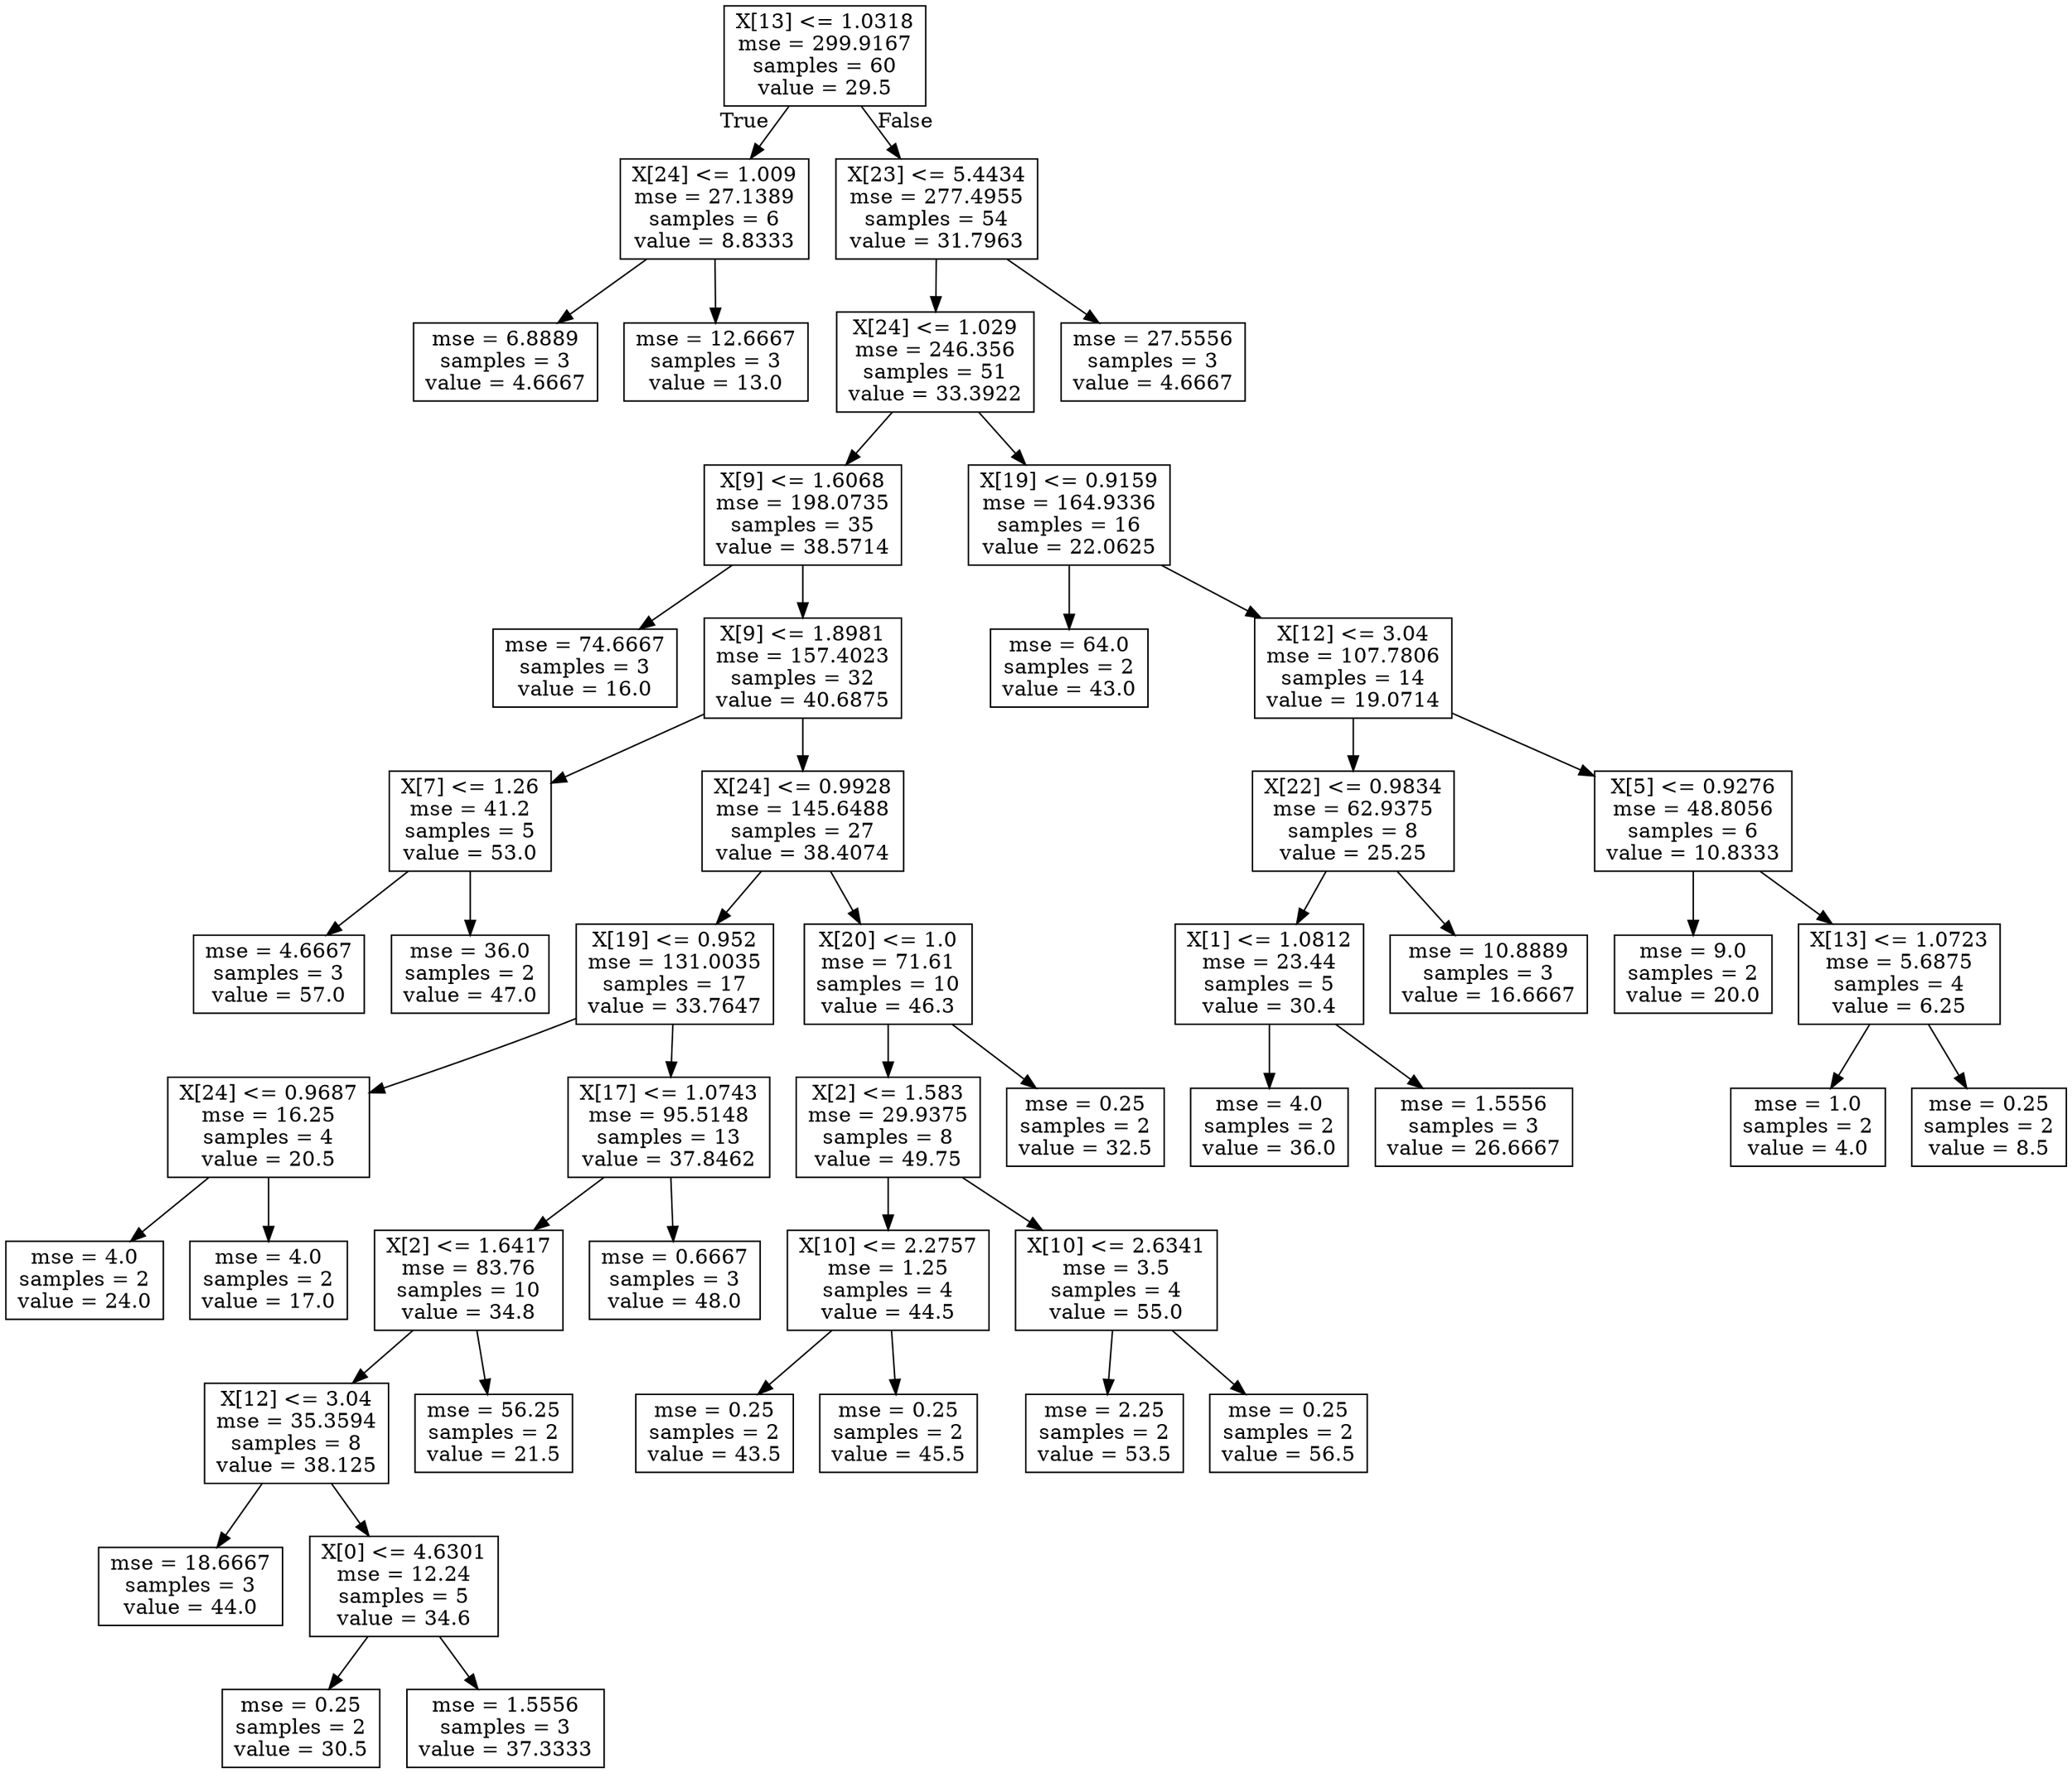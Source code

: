 digraph Tree {
node [shape=box] ;
0 [label="X[13] <= 1.0318\nmse = 299.9167\nsamples = 60\nvalue = 29.5"] ;
1 [label="X[24] <= 1.009\nmse = 27.1389\nsamples = 6\nvalue = 8.8333"] ;
0 -> 1 [labeldistance=2.5, labelangle=45, headlabel="True"] ;
2 [label="mse = 6.8889\nsamples = 3\nvalue = 4.6667"] ;
1 -> 2 ;
3 [label="mse = 12.6667\nsamples = 3\nvalue = 13.0"] ;
1 -> 3 ;
4 [label="X[23] <= 5.4434\nmse = 277.4955\nsamples = 54\nvalue = 31.7963"] ;
0 -> 4 [labeldistance=2.5, labelangle=-45, headlabel="False"] ;
5 [label="X[24] <= 1.029\nmse = 246.356\nsamples = 51\nvalue = 33.3922"] ;
4 -> 5 ;
6 [label="X[9] <= 1.6068\nmse = 198.0735\nsamples = 35\nvalue = 38.5714"] ;
5 -> 6 ;
7 [label="mse = 74.6667\nsamples = 3\nvalue = 16.0"] ;
6 -> 7 ;
8 [label="X[9] <= 1.8981\nmse = 157.4023\nsamples = 32\nvalue = 40.6875"] ;
6 -> 8 ;
9 [label="X[7] <= 1.26\nmse = 41.2\nsamples = 5\nvalue = 53.0"] ;
8 -> 9 ;
10 [label="mse = 4.6667\nsamples = 3\nvalue = 57.0"] ;
9 -> 10 ;
11 [label="mse = 36.0\nsamples = 2\nvalue = 47.0"] ;
9 -> 11 ;
12 [label="X[24] <= 0.9928\nmse = 145.6488\nsamples = 27\nvalue = 38.4074"] ;
8 -> 12 ;
13 [label="X[19] <= 0.952\nmse = 131.0035\nsamples = 17\nvalue = 33.7647"] ;
12 -> 13 ;
14 [label="X[24] <= 0.9687\nmse = 16.25\nsamples = 4\nvalue = 20.5"] ;
13 -> 14 ;
15 [label="mse = 4.0\nsamples = 2\nvalue = 24.0"] ;
14 -> 15 ;
16 [label="mse = 4.0\nsamples = 2\nvalue = 17.0"] ;
14 -> 16 ;
17 [label="X[17] <= 1.0743\nmse = 95.5148\nsamples = 13\nvalue = 37.8462"] ;
13 -> 17 ;
18 [label="X[2] <= 1.6417\nmse = 83.76\nsamples = 10\nvalue = 34.8"] ;
17 -> 18 ;
19 [label="X[12] <= 3.04\nmse = 35.3594\nsamples = 8\nvalue = 38.125"] ;
18 -> 19 ;
20 [label="mse = 18.6667\nsamples = 3\nvalue = 44.0"] ;
19 -> 20 ;
21 [label="X[0] <= 4.6301\nmse = 12.24\nsamples = 5\nvalue = 34.6"] ;
19 -> 21 ;
22 [label="mse = 0.25\nsamples = 2\nvalue = 30.5"] ;
21 -> 22 ;
23 [label="mse = 1.5556\nsamples = 3\nvalue = 37.3333"] ;
21 -> 23 ;
24 [label="mse = 56.25\nsamples = 2\nvalue = 21.5"] ;
18 -> 24 ;
25 [label="mse = 0.6667\nsamples = 3\nvalue = 48.0"] ;
17 -> 25 ;
26 [label="X[20] <= 1.0\nmse = 71.61\nsamples = 10\nvalue = 46.3"] ;
12 -> 26 ;
27 [label="X[2] <= 1.583\nmse = 29.9375\nsamples = 8\nvalue = 49.75"] ;
26 -> 27 ;
28 [label="X[10] <= 2.2757\nmse = 1.25\nsamples = 4\nvalue = 44.5"] ;
27 -> 28 ;
29 [label="mse = 0.25\nsamples = 2\nvalue = 43.5"] ;
28 -> 29 ;
30 [label="mse = 0.25\nsamples = 2\nvalue = 45.5"] ;
28 -> 30 ;
31 [label="X[10] <= 2.6341\nmse = 3.5\nsamples = 4\nvalue = 55.0"] ;
27 -> 31 ;
32 [label="mse = 2.25\nsamples = 2\nvalue = 53.5"] ;
31 -> 32 ;
33 [label="mse = 0.25\nsamples = 2\nvalue = 56.5"] ;
31 -> 33 ;
34 [label="mse = 0.25\nsamples = 2\nvalue = 32.5"] ;
26 -> 34 ;
35 [label="X[19] <= 0.9159\nmse = 164.9336\nsamples = 16\nvalue = 22.0625"] ;
5 -> 35 ;
36 [label="mse = 64.0\nsamples = 2\nvalue = 43.0"] ;
35 -> 36 ;
37 [label="X[12] <= 3.04\nmse = 107.7806\nsamples = 14\nvalue = 19.0714"] ;
35 -> 37 ;
38 [label="X[22] <= 0.9834\nmse = 62.9375\nsamples = 8\nvalue = 25.25"] ;
37 -> 38 ;
39 [label="X[1] <= 1.0812\nmse = 23.44\nsamples = 5\nvalue = 30.4"] ;
38 -> 39 ;
40 [label="mse = 4.0\nsamples = 2\nvalue = 36.0"] ;
39 -> 40 ;
41 [label="mse = 1.5556\nsamples = 3\nvalue = 26.6667"] ;
39 -> 41 ;
42 [label="mse = 10.8889\nsamples = 3\nvalue = 16.6667"] ;
38 -> 42 ;
43 [label="X[5] <= 0.9276\nmse = 48.8056\nsamples = 6\nvalue = 10.8333"] ;
37 -> 43 ;
44 [label="mse = 9.0\nsamples = 2\nvalue = 20.0"] ;
43 -> 44 ;
45 [label="X[13] <= 1.0723\nmse = 5.6875\nsamples = 4\nvalue = 6.25"] ;
43 -> 45 ;
46 [label="mse = 1.0\nsamples = 2\nvalue = 4.0"] ;
45 -> 46 ;
47 [label="mse = 0.25\nsamples = 2\nvalue = 8.5"] ;
45 -> 47 ;
48 [label="mse = 27.5556\nsamples = 3\nvalue = 4.6667"] ;
4 -> 48 ;
}